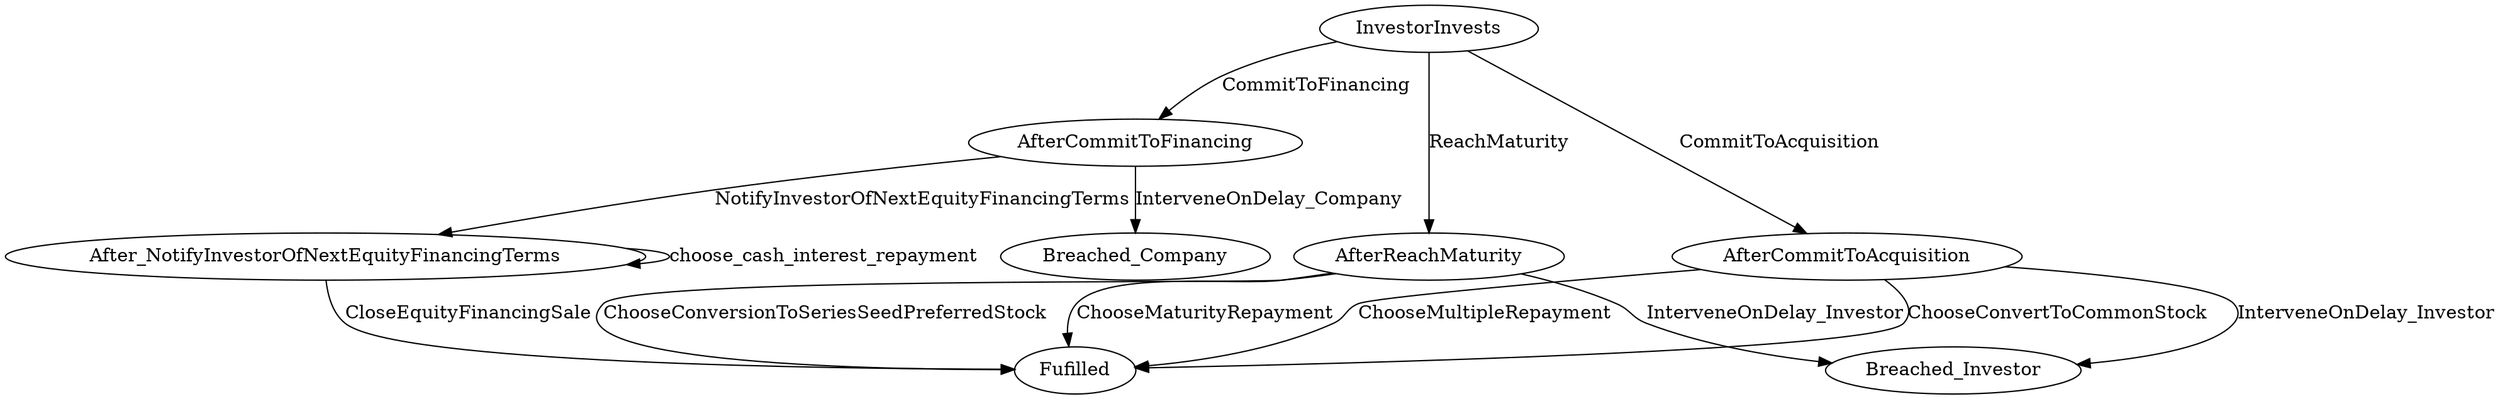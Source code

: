 // THIS IS A GENERATED FILE. DO NOT EDIT.

digraph KISS {    
    Fulfilled[label=Fufilled];
    InvestorInvests[label=InvestorInvests];
	After_NotifyInvestorOfNextEquityFinancingTerms[label=After_NotifyInvestorOfNextEquityFinancingTerms]
        
    
         
    
    
    
    
    InvestorInvests -> AfterCommitToAcquisition [label=CommitToAcquisition];
	InvestorInvests -> AfterCommitToFinancing [label=CommitToFinancing];
	InvestorInvests -> AfterReachMaturity [label=ReachMaturity];
	AfterCommitToFinancing -> After_NotifyInvestorOfNextEquityFinancingTerms [label=NotifyInvestorOfNextEquityFinancingTerms];
	AfterCommitToFinancing -> Breached_Company [label=InterveneOnDelay_Company];
	After_NotifyInvestorOfNextEquityFinancingTerms -> Fulfilled [label=CloseEquityFinancingSale];
	AfterCommitToAcquisition -> Fulfilled [label=ChooseMultipleRepayment];
	AfterCommitToAcquisition -> Fulfilled [label=ChooseConvertToCommonStock];
	AfterCommitToAcquisition -> Breached_Investor [label=InterveneOnDelay_Investor];
	AfterReachMaturity -> Fulfilled [label=ChooseConversionToSeriesSeedPreferredStock];
	AfterReachMaturity -> Fulfilled [label=ChooseMaturityRepayment];
	AfterReachMaturity -> Breached_Investor [label=InterveneOnDelay_Investor];
	     
    
    After_NotifyInvestorOfNextEquityFinancingTerms -> After_NotifyInvestorOfNextEquityFinancingTerms [label=choose_cash_interest_repayment];
	   
}